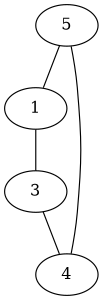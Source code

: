 graph graphname {
     size = "2,2";

     5 [pos="0,0!"];
     1 [pos="0,1!"];
     3 [pos="1,1!"];
     4 [pos="1,0!"];

     1 -- 3 -- 4 -- 5 -- 1;
 }
